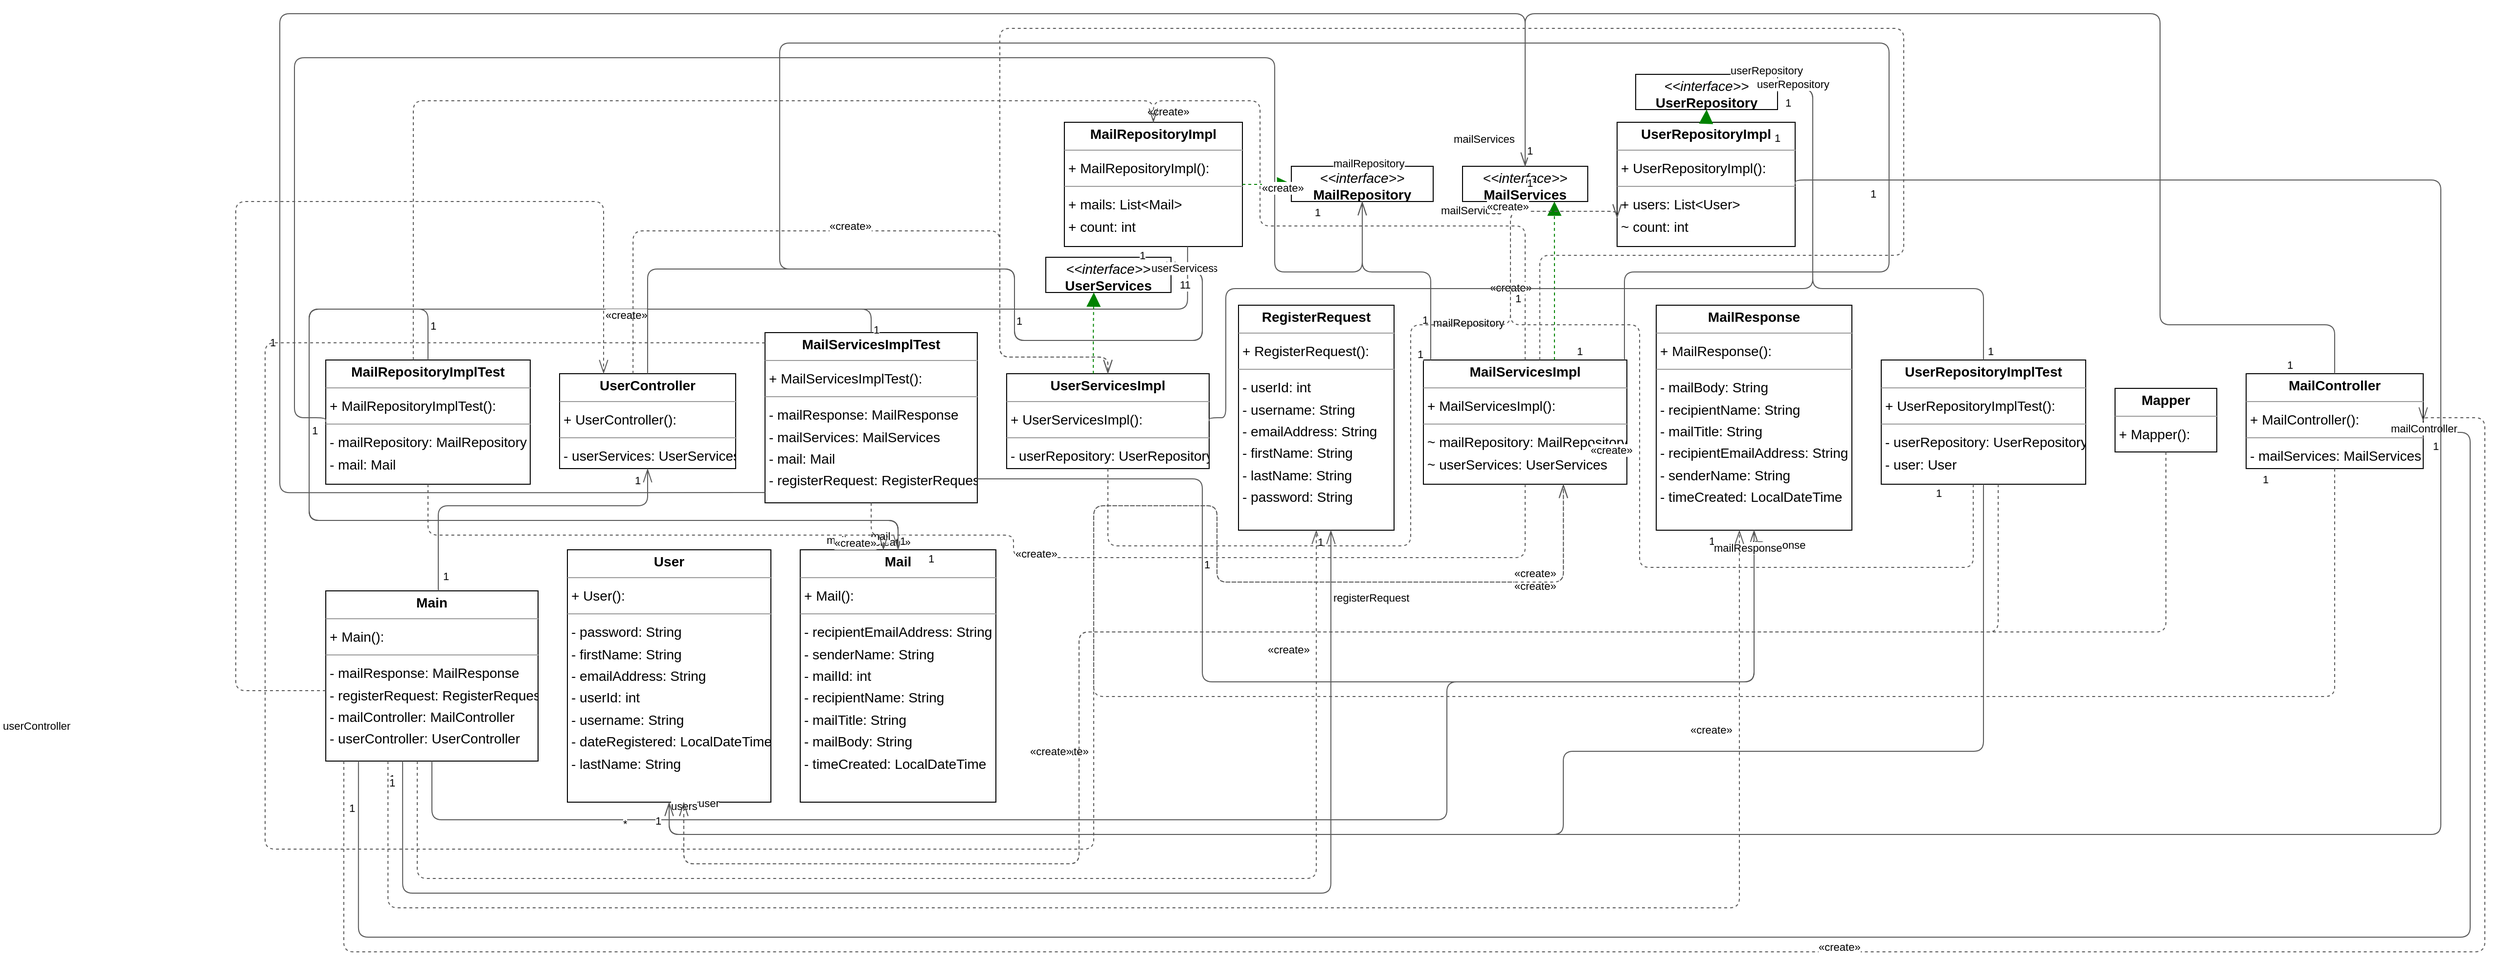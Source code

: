 <mxGraphModel dx="0" dy="0" grid="1" gridSize="10" guides="1" tooltips="1" connect="1" arrows="1" fold="1" page="0" pageScale="1" background="none" math="0" shadow="0">
  <root>
    <mxCell id="0" />
    <mxCell id="1" parent="0" />
    <mxCell id="node11" parent="1" vertex="1" value="&lt;p style=&quot;margin:0px;margin-top:4px;text-align:center;&quot;&gt;&lt;b&gt;Mail&lt;/b&gt;&lt;/p&gt;&lt;hr size=&quot;1&quot;/&gt;&lt;p style=&quot;margin:0 0 0 4px;line-height:1.6;&quot;&gt;+ Mail(): &lt;/p&gt;&lt;hr size=&quot;1&quot;/&gt;&lt;p style=&quot;margin:0 0 0 4px;line-height:1.6;&quot;&gt;- recipientEmailAddress: String&lt;br/&gt;- senderName: String&lt;br/&gt;- mailId: int&lt;br/&gt;- recipientName: String&lt;br/&gt;- mailTitle: String&lt;br/&gt;- mailBody: String&lt;br/&gt;- timeCreated: LocalDateTime&lt;/p&gt;" style="verticalAlign=top;align=left;overflow=fill;fontSize=14;fontFamily=Helvetica;html=1;rounded=0;shadow=0;comic=0;labelBackgroundColor=none;strokeWidth=1;">
      <mxGeometry x="381" y="471" width="200" height="258" as="geometry" />
    </mxCell>
    <mxCell id="node6" parent="1" vertex="1" value="&lt;p style=&quot;margin:0px;margin-top:4px;text-align:center;&quot;&gt;&lt;b&gt;MailController&lt;/b&gt;&lt;/p&gt;&lt;hr size=&quot;1&quot;/&gt;&lt;p style=&quot;margin:0 0 0 4px;line-height:1.6;&quot;&gt;+ MailController(): &lt;/p&gt;&lt;hr size=&quot;1&quot;/&gt;&lt;p style=&quot;margin:0 0 0 4px;line-height:1.6;&quot;&gt;- mailServices: MailServices&lt;/p&gt;" style="verticalAlign=top;align=left;overflow=fill;fontSize=14;fontFamily=Helvetica;html=1;rounded=0;shadow=0;comic=0;labelBackgroundColor=none;strokeWidth=1;">
      <mxGeometry x="1859" y="291" width="181" height="97" as="geometry" />
    </mxCell>
    <mxCell id="node14" parent="1" vertex="1" value="&lt;p style=&quot;margin:0px;margin-top:4px;text-align:center;&quot;&gt;&lt;i&gt;&amp;lt;&amp;lt;interface&amp;gt;&amp;gt;&lt;/i&gt;&lt;br/&gt;&lt;b&gt;MailRepository&lt;/b&gt;&lt;/p&gt;&lt;hr size=&quot;1&quot;/&gt;" style="verticalAlign=top;align=left;overflow=fill;fontSize=14;fontFamily=Helvetica;html=1;rounded=0;shadow=0;comic=0;labelBackgroundColor=none;strokeWidth=1;">
      <mxGeometry x="883" y="79" width="145" height="36" as="geometry" />
    </mxCell>
    <mxCell id="node0" parent="1" vertex="1" value="&lt;p style=&quot;margin:0px;margin-top:4px;text-align:center;&quot;&gt;&lt;b&gt;MailRepositoryImpl&lt;/b&gt;&lt;/p&gt;&lt;hr size=&quot;1&quot;/&gt;&lt;p style=&quot;margin:0 0 0 4px;line-height:1.6;&quot;&gt;+ MailRepositoryImpl(): &lt;/p&gt;&lt;hr size=&quot;1&quot;/&gt;&lt;p style=&quot;margin:0 0 0 4px;line-height:1.6;&quot;&gt;+ mails: List&amp;lt;Mail&amp;gt;&lt;br/&gt;+ count: int&lt;/p&gt;" style="verticalAlign=top;align=left;overflow=fill;fontSize=14;fontFamily=Helvetica;html=1;rounded=0;shadow=0;comic=0;labelBackgroundColor=none;strokeWidth=1;">
      <mxGeometry x="651" y="34" width="182" height="127" as="geometry" />
    </mxCell>
    <mxCell id="node5" parent="1" vertex="1" value="&lt;p style=&quot;margin:0px;margin-top:4px;text-align:center;&quot;&gt;&lt;b&gt;MailRepositoryImplTest&lt;/b&gt;&lt;/p&gt;&lt;hr size=&quot;1&quot;/&gt;&lt;p style=&quot;margin:0 0 0 4px;line-height:1.6;&quot;&gt;+ MailRepositoryImplTest(): &lt;/p&gt;&lt;hr size=&quot;1&quot;/&gt;&lt;p style=&quot;margin:0 0 0 4px;line-height:1.6;&quot;&gt;- mailRepository: MailRepository&lt;br/&gt;- mail: Mail&lt;/p&gt;" style="verticalAlign=top;align=left;overflow=fill;fontSize=14;fontFamily=Helvetica;html=1;rounded=0;shadow=0;comic=0;labelBackgroundColor=none;strokeWidth=1;">
      <mxGeometry x="-104" y="277" width="209" height="127" as="geometry" />
    </mxCell>
    <mxCell id="node16" parent="1" vertex="1" value="&lt;p style=&quot;margin:0px;margin-top:4px;text-align:center;&quot;&gt;&lt;b&gt;MailResponse&lt;/b&gt;&lt;/p&gt;&lt;hr size=&quot;1&quot;/&gt;&lt;p style=&quot;margin:0 0 0 4px;line-height:1.6;&quot;&gt;+ MailResponse(): &lt;/p&gt;&lt;hr size=&quot;1&quot;/&gt;&lt;p style=&quot;margin:0 0 0 4px;line-height:1.6;&quot;&gt;- mailBody: String&lt;br/&gt;- recipientName: String&lt;br/&gt;- mailTitle: String&lt;br/&gt;- recipientEmailAddress: String&lt;br/&gt;- senderName: String&lt;br/&gt;- timeCreated: LocalDateTime&lt;/p&gt;" style="verticalAlign=top;align=left;overflow=fill;fontSize=14;fontFamily=Helvetica;html=1;rounded=0;shadow=0;comic=0;labelBackgroundColor=none;strokeWidth=1;">
      <mxGeometry x="1256" y="221" width="200" height="230" as="geometry" />
    </mxCell>
    <mxCell id="node7" parent="1" vertex="1" value="&lt;p style=&quot;margin:0px;margin-top:4px;text-align:center;&quot;&gt;&lt;i&gt;&amp;lt;&amp;lt;interface&amp;gt;&amp;gt;&lt;/i&gt;&lt;br/&gt;&lt;b&gt;MailServices&lt;/b&gt;&lt;/p&gt;&lt;hr size=&quot;1&quot;/&gt;" style="verticalAlign=top;align=left;overflow=fill;fontSize=14;fontFamily=Helvetica;html=1;rounded=0;shadow=0;comic=0;labelBackgroundColor=none;strokeWidth=1;">
      <mxGeometry x="1058" y="79" width="128" height="36" as="geometry" />
    </mxCell>
    <mxCell id="node8" parent="1" vertex="1" value="&lt;p style=&quot;margin:0px;margin-top:4px;text-align:center;&quot;&gt;&lt;b&gt;MailServicesImpl&lt;/b&gt;&lt;/p&gt;&lt;hr size=&quot;1&quot;/&gt;&lt;p style=&quot;margin:0 0 0 4px;line-height:1.6;&quot;&gt;+ MailServicesImpl(): &lt;/p&gt;&lt;hr size=&quot;1&quot;/&gt;&lt;p style=&quot;margin:0 0 0 4px;line-height:1.6;&quot;&gt;~ mailRepository: MailRepository&lt;br/&gt;~ userServices: UserServices&lt;/p&gt;" style="verticalAlign=top;align=left;overflow=fill;fontSize=14;fontFamily=Helvetica;html=1;rounded=0;shadow=0;comic=0;labelBackgroundColor=none;strokeWidth=1;">
      <mxGeometry x="1018" y="277" width="208" height="127" as="geometry" />
    </mxCell>
    <mxCell id="node12" parent="1" vertex="1" value="&lt;p style=&quot;margin:0px;margin-top:4px;text-align:center;&quot;&gt;&lt;b&gt;MailServicesImplTest&lt;/b&gt;&lt;/p&gt;&lt;hr size=&quot;1&quot;/&gt;&lt;p style=&quot;margin:0 0 0 4px;line-height:1.6;&quot;&gt;+ MailServicesImplTest(): &lt;/p&gt;&lt;hr size=&quot;1&quot;/&gt;&lt;p style=&quot;margin:0 0 0 4px;line-height:1.6;&quot;&gt;- mailResponse: MailResponse&lt;br/&gt;- mailServices: MailServices&lt;br/&gt;- mail: Mail&lt;br/&gt;- registerRequest: RegisterRequest&lt;/p&gt;" style="verticalAlign=top;align=left;overflow=fill;fontSize=14;fontFamily=Helvetica;html=1;rounded=0;shadow=0;comic=0;labelBackgroundColor=none;strokeWidth=1;">
      <mxGeometry x="345" y="249" width="217" height="174" as="geometry" />
    </mxCell>
    <mxCell id="node1" parent="1" vertex="1" value="&lt;p style=&quot;margin:0px;margin-top:4px;text-align:center;&quot;&gt;&lt;b&gt;Main&lt;/b&gt;&lt;/p&gt;&lt;hr size=&quot;1&quot;/&gt;&lt;p style=&quot;margin:0 0 0 4px;line-height:1.6;&quot;&gt;+ Main(): &lt;/p&gt;&lt;hr size=&quot;1&quot;/&gt;&lt;p style=&quot;margin:0 0 0 4px;line-height:1.6;&quot;&gt;- mailResponse: MailResponse&lt;br/&gt;- registerRequest: RegisterRequest&lt;br/&gt;- mailController: MailController&lt;br/&gt;- userController: UserController&lt;/p&gt;" style="verticalAlign=top;align=left;overflow=fill;fontSize=14;fontFamily=Helvetica;html=1;rounded=0;shadow=0;comic=0;labelBackgroundColor=none;strokeWidth=1;">
      <mxGeometry x="-104" y="513" width="217" height="174" as="geometry" />
    </mxCell>
    <mxCell id="node15" parent="1" vertex="1" value="&lt;p style=&quot;margin:0px;margin-top:4px;text-align:center;&quot;&gt;&lt;b&gt;Mapper&lt;/b&gt;&lt;/p&gt;&lt;hr size=&quot;1&quot;/&gt;&lt;p style=&quot;margin:0 0 0 4px;line-height:1.6;&quot;&gt;+ Mapper(): &lt;/p&gt;" style="verticalAlign=top;align=left;overflow=fill;fontSize=14;fontFamily=Helvetica;html=1;rounded=0;shadow=0;comic=0;labelBackgroundColor=none;strokeWidth=1;">
      <mxGeometry x="1725" y="306" width="104" height="65" as="geometry" />
    </mxCell>
    <mxCell id="node18" parent="1" vertex="1" value="&lt;p style=&quot;margin:0px;margin-top:4px;text-align:center;&quot;&gt;&lt;b&gt;RegisterRequest&lt;/b&gt;&lt;/p&gt;&lt;hr size=&quot;1&quot;/&gt;&lt;p style=&quot;margin:0 0 0 4px;line-height:1.6;&quot;&gt;+ RegisterRequest(): &lt;/p&gt;&lt;hr size=&quot;1&quot;/&gt;&lt;p style=&quot;margin:0 0 0 4px;line-height:1.6;&quot;&gt;- userId: int&lt;br/&gt;- username: String&lt;br/&gt;- emailAddress: String&lt;br/&gt;- firstName: String&lt;br/&gt;- lastName: String&lt;br/&gt;- password: String&lt;/p&gt;" style="verticalAlign=top;align=left;overflow=fill;fontSize=14;fontFamily=Helvetica;html=1;rounded=0;shadow=0;comic=0;labelBackgroundColor=none;strokeWidth=1;">
      <mxGeometry x="829" y="221" width="159" height="230" as="geometry" />
    </mxCell>
    <mxCell id="node3" parent="1" vertex="1" value="&lt;p style=&quot;margin:0px;margin-top:4px;text-align:center;&quot;&gt;&lt;b&gt;User&lt;/b&gt;&lt;/p&gt;&lt;hr size=&quot;1&quot;/&gt;&lt;p style=&quot;margin:0 0 0 4px;line-height:1.6;&quot;&gt;+ User(): &lt;/p&gt;&lt;hr size=&quot;1&quot;/&gt;&lt;p style=&quot;margin:0 0 0 4px;line-height:1.6;&quot;&gt;- password: String&lt;br/&gt;- firstName: String&lt;br/&gt;- emailAddress: String&lt;br/&gt;- userId: int&lt;br/&gt;- username: String&lt;br/&gt;- dateRegistered: LocalDateTime&lt;br/&gt;- lastName: String&lt;/p&gt;" style="verticalAlign=top;align=left;overflow=fill;fontSize=14;fontFamily=Helvetica;html=1;rounded=0;shadow=0;comic=0;labelBackgroundColor=none;strokeWidth=1;">
      <mxGeometry x="143" y="471" width="208" height="258" as="geometry" />
    </mxCell>
    <mxCell id="node17" parent="1" vertex="1" value="&lt;p style=&quot;margin:0px;margin-top:4px;text-align:center;&quot;&gt;&lt;b&gt;UserController&lt;/b&gt;&lt;/p&gt;&lt;hr size=&quot;1&quot;/&gt;&lt;p style=&quot;margin:0 0 0 4px;line-height:1.6;&quot;&gt;+ UserController(): &lt;/p&gt;&lt;hr size=&quot;1&quot;/&gt;&lt;p style=&quot;margin:0 0 0 4px;line-height:1.6;&quot;&gt;- userServices: UserServices&lt;/p&gt;" style="verticalAlign=top;align=left;overflow=fill;fontSize=14;fontFamily=Helvetica;html=1;rounded=0;shadow=0;comic=0;labelBackgroundColor=none;strokeWidth=1;">
      <mxGeometry x="135" y="291" width="180" height="97" as="geometry" />
    </mxCell>
    <mxCell id="node2" parent="1" vertex="1" value="&lt;p style=&quot;margin:0px;margin-top:4px;text-align:center;&quot;&gt;&lt;i&gt;&amp;lt;&amp;lt;interface&amp;gt;&amp;gt;&lt;/i&gt;&lt;br/&gt;&lt;b&gt;UserRepository&lt;/b&gt;&lt;/p&gt;&lt;hr size=&quot;1&quot;/&gt;" style="verticalAlign=top;align=left;overflow=fill;fontSize=14;fontFamily=Helvetica;html=1;rounded=0;shadow=0;comic=0;labelBackgroundColor=none;strokeWidth=1;">
      <mxGeometry x="1235" y="-15" width="145" height="36" as="geometry" />
    </mxCell>
    <mxCell id="node10" parent="1" vertex="1" value="&lt;p style=&quot;margin:0px;margin-top:4px;text-align:center;&quot;&gt;&lt;b&gt;UserRepositoryImpl&lt;/b&gt;&lt;/p&gt;&lt;hr size=&quot;1&quot;/&gt;&lt;p style=&quot;margin:0 0 0 4px;line-height:1.6;&quot;&gt;+ UserRepositoryImpl(): &lt;/p&gt;&lt;hr size=&quot;1&quot;/&gt;&lt;p style=&quot;margin:0 0 0 4px;line-height:1.6;&quot;&gt;+ users: List&amp;lt;User&amp;gt;&lt;br/&gt;~ count: int&lt;/p&gt;" style="verticalAlign=top;align=left;overflow=fill;fontSize=14;fontFamily=Helvetica;html=1;rounded=0;shadow=0;comic=0;labelBackgroundColor=none;strokeWidth=1;">
      <mxGeometry x="1216" y="34" width="182" height="127" as="geometry" />
    </mxCell>
    <mxCell id="node13" parent="1" vertex="1" value="&lt;p style=&quot;margin:0px;margin-top:4px;text-align:center;&quot;&gt;&lt;b&gt;UserRepositoryImplTest&lt;/b&gt;&lt;/p&gt;&lt;hr size=&quot;1&quot;/&gt;&lt;p style=&quot;margin:0 0 0 4px;line-height:1.6;&quot;&gt;+ UserRepositoryImplTest(): &lt;/p&gt;&lt;hr size=&quot;1&quot;/&gt;&lt;p style=&quot;margin:0 0 0 4px;line-height:1.6;&quot;&gt;- userRepository: UserRepository&lt;br/&gt;- user: User&lt;/p&gt;" style="verticalAlign=top;align=left;overflow=fill;fontSize=14;fontFamily=Helvetica;html=1;rounded=0;shadow=0;comic=0;labelBackgroundColor=none;strokeWidth=1;">
      <mxGeometry x="1486" y="277" width="209" height="127" as="geometry" />
    </mxCell>
    <mxCell id="node4" parent="1" vertex="1" value="&lt;p style=&quot;margin:0px;margin-top:4px;text-align:center;&quot;&gt;&lt;i&gt;&amp;lt;&amp;lt;interface&amp;gt;&amp;gt;&lt;/i&gt;&lt;br/&gt;&lt;b&gt;UserServices&lt;/b&gt;&lt;/p&gt;&lt;hr size=&quot;1&quot;/&gt;" style="verticalAlign=top;align=left;overflow=fill;fontSize=14;fontFamily=Helvetica;html=1;rounded=0;shadow=0;comic=0;labelBackgroundColor=none;strokeWidth=1;">
      <mxGeometry x="632" y="172" width="128" height="36" as="geometry" />
    </mxCell>
    <mxCell id="node9" parent="1" vertex="1" value="&lt;p style=&quot;margin:0px;margin-top:4px;text-align:center;&quot;&gt;&lt;b&gt;UserServicesImpl&lt;/b&gt;&lt;/p&gt;&lt;hr size=&quot;1&quot;/&gt;&lt;p style=&quot;margin:0 0 0 4px;line-height:1.6;&quot;&gt;+ UserServicesImpl(): &lt;/p&gt;&lt;hr size=&quot;1&quot;/&gt;&lt;p style=&quot;margin:0 0 0 4px;line-height:1.6;&quot;&gt;- userRepository: UserRepository&lt;/p&gt;" style="verticalAlign=top;align=left;overflow=fill;fontSize=14;fontFamily=Helvetica;html=1;rounded=0;shadow=0;comic=0;labelBackgroundColor=none;strokeWidth=1;">
      <mxGeometry x="592" y="291" width="207" height="97" as="geometry" />
    </mxCell>
    <mxCell id="edge23" edge="1" value="" parent="1" source="node6" target="node7" style="html=1;rounded=1;edgeStyle=orthogonalEdgeStyle;dashed=0;startArrow=diamondThinstartSize=12;endArrow=openThin;endSize=12;strokeColor=#595959;exitX=0.500;exitY=0.001;exitDx=0;exitDy=0;entryX=0.500;entryY=0.001;entryDx=0;entryDy=0;">
      <mxGeometry width="50" height="50" relative="1" as="geometry">
        <Array as="points">
          <mxPoint x="1950" y="241" />
          <mxPoint x="1771" y="241" />
          <mxPoint x="1771" y="-77" />
          <mxPoint x="1122" y="-77" />
        </Array>
      </mxGeometry>
    </mxCell>
    <mxCell id="label138" parent="edge23" vertex="1" connectable="0" value="1" style="edgeLabel;resizable=0;html=1;align=left;verticalAlign=top;strokeColor=default;">
      <mxGeometry x="1899" y="269" as="geometry" />
    </mxCell>
    <mxCell id="label142" parent="edge23" vertex="1" connectable="0" value="1" style="edgeLabel;resizable=0;html=1;align=left;verticalAlign=top;strokeColor=default;">
      <mxGeometry x="1122" y="83" as="geometry" />
    </mxCell>
    <mxCell id="label143" parent="edge23" vertex="1" connectable="0" value="mailServices" style="edgeLabel;resizable=0;html=1;align=left;verticalAlign=top;strokeColor=default;">
      <mxGeometry x="1047" y="38" as="geometry" />
    </mxCell>
    <mxCell id="edge10" edge="1" value="" parent="1" source="node6" target="node8" style="html=1;rounded=1;edgeStyle=orthogonalEdgeStyle;dashed=1;startArrow=none;endArrow=openThin;endSize=12;strokeColor=#595959;exitX=0.500;exitY=1.000;exitDx=0;exitDy=0;entryX=0.688;entryY=1.000;entryDx=0;entryDy=0;">
      <mxGeometry width="50" height="50" relative="1" as="geometry">
        <Array as="points">
          <mxPoint x="1950" y="621" />
          <mxPoint x="681" y="621" />
          <mxPoint x="681" y="426" />
          <mxPoint x="807" y="426" />
          <mxPoint x="807" y="504" />
          <mxPoint x="1161" y="504" />
        </Array>
      </mxGeometry>
    </mxCell>
    <mxCell id="label62" parent="edge10" vertex="1" connectable="0" value="«create»" style="edgeLabel;resizable=0;html=1;align=left;verticalAlign=top;strokeColor=default;">
      <mxGeometry x="1109" y="495" as="geometry" />
    </mxCell>
    <mxCell id="edge30" edge="1" value="" parent="1" source="node0" target="node11" style="html=1;rounded=1;edgeStyle=orthogonalEdgeStyle;dashed=0;startArrow=diamondThinstartSize=12;endArrow=openThin;endSize=12;strokeColor=#595959;exitX=0.692;exitY=1.000;exitDx=0;exitDy=0;entryX=0.500;entryY=0.000;entryDx=0;entryDy=0;">
      <mxGeometry width="50" height="50" relative="1" as="geometry">
        <Array as="points">
          <mxPoint x="777" y="225" />
          <mxPoint x="-121" y="225" />
          <mxPoint x="-121" y="441" />
          <mxPoint x="481" y="441" />
        </Array>
      </mxGeometry>
    </mxCell>
    <mxCell id="label180" parent="edge30" vertex="1" connectable="0" value="1" style="edgeLabel;resizable=0;html=1;align=left;verticalAlign=top;strokeColor=default;">
      <mxGeometry x="726" y="157" as="geometry" />
    </mxCell>
    <mxCell id="label184" parent="edge30" vertex="1" connectable="0" value="*" style="edgeLabel;resizable=0;html=1;align=left;verticalAlign=top;strokeColor=default;">
      <mxGeometry x="481" y="446" as="geometry" />
    </mxCell>
    <mxCell id="label185" parent="edge30" vertex="1" connectable="0" value="mails" style="edgeLabel;resizable=0;html=1;align=left;verticalAlign=top;strokeColor=default;">
      <mxGeometry x="406" y="448" as="geometry" />
    </mxCell>
    <mxCell id="edge1" edge="1" value="" parent="1" source="node0" target="node14" style="html=1;rounded=1;edgeStyle=orthogonalEdgeStyle;dashed=1;startArrow=none;endArrow=block;endSize=12;strokeColor=#008200;exitX=1.000;exitY=0.500;exitDx=0;exitDy=0;entryX=0.000;entryY=0.500;entryDx=0;entryDy=0;">
      <mxGeometry width="50" height="50" relative="1" as="geometry">
        <Array as="points" />
      </mxGeometry>
    </mxCell>
    <mxCell id="edge21" edge="1" value="" parent="1" source="node5" target="node11" style="html=1;rounded=1;edgeStyle=orthogonalEdgeStyle;dashed=0;startArrow=diamondThinstartSize=12;endArrow=openThin;endSize=12;strokeColor=#595959;exitX=0.500;exitY=0.000;exitDx=0;exitDy=0;entryX=0.500;entryY=0.000;entryDx=0;entryDy=0;">
      <mxGeometry width="50" height="50" relative="1" as="geometry">
        <Array as="points">
          <mxPoint x="1" y="225" />
          <mxPoint x="-121" y="225" />
          <mxPoint x="-121" y="441" />
          <mxPoint x="481" y="441" />
        </Array>
      </mxGeometry>
    </mxCell>
    <mxCell id="label126" parent="edge21" vertex="1" connectable="0" value="1" style="edgeLabel;resizable=0;html=1;align=left;verticalAlign=top;strokeColor=default;">
      <mxGeometry x="1" y="229" as="geometry" />
    </mxCell>
    <mxCell id="label130" parent="edge21" vertex="1" connectable="0" value="1" style="edgeLabel;resizable=0;html=1;align=left;verticalAlign=top;strokeColor=default;">
      <mxGeometry x="510" y="467" as="geometry" />
    </mxCell>
    <mxCell id="label131" parent="edge21" vertex="1" connectable="0" value="mail" style="edgeLabel;resizable=0;html=1;align=left;verticalAlign=top;strokeColor=default;">
      <mxGeometry x="451" y="447" as="geometry" />
    </mxCell>
    <mxCell id="edge37" edge="1" value="" parent="1" source="node5" target="node11" style="html=1;rounded=1;edgeStyle=orthogonalEdgeStyle;dashed=1;startArrow=none;endArrow=openThin;endSize=12;strokeColor=#595959;exitX=0.500;exitY=1.000;exitDx=0;exitDy=0;entryX=0.425;entryY=0.000;entryDx=0;entryDy=0;">
      <mxGeometry width="50" height="50" relative="1" as="geometry">
        <Array as="points">
          <mxPoint x="1" y="456" />
          <mxPoint x="466" y="456" />
        </Array>
      </mxGeometry>
    </mxCell>
    <mxCell id="label224" parent="edge37" vertex="1" connectable="0" value="«create»" style="edgeLabel;resizable=0;html=1;align=left;verticalAlign=top;strokeColor=default;">
      <mxGeometry x="449" y="450" as="geometry" />
    </mxCell>
    <mxCell id="edge9" edge="1" value="" parent="1" source="node5" target="node14" style="html=1;rounded=1;edgeStyle=orthogonalEdgeStyle;dashed=0;startArrow=diamondThinstartSize=12;endArrow=openThin;endSize=12;strokeColor=#595959;exitX=0.000;exitY=0.500;exitDx=0;exitDy=0;entryX=0.500;entryY=1.001;entryDx=0;entryDy=0;">
      <mxGeometry width="50" height="50" relative="1" as="geometry">
        <Array as="points">
          <mxPoint x="-136" y="336" />
          <mxPoint x="-136" y="-32" />
          <mxPoint x="866" y="-32" />
          <mxPoint x="866" y="187" />
          <mxPoint x="956" y="187" />
        </Array>
      </mxGeometry>
    </mxCell>
    <mxCell id="label54" parent="edge9" vertex="1" connectable="0" value="1" style="edgeLabel;resizable=0;html=1;align=left;verticalAlign=top;strokeColor=default;">
      <mxGeometry x="-120" y="336" as="geometry" />
    </mxCell>
    <mxCell id="label58" parent="edge9" vertex="1" connectable="0" value="1" style="edgeLabel;resizable=0;html=1;align=left;verticalAlign=top;strokeColor=default;">
      <mxGeometry x="905" y="113" as="geometry" />
    </mxCell>
    <mxCell id="label59" parent="edge9" vertex="1" connectable="0" value="mailRepository" style="edgeLabel;resizable=0;html=1;align=left;verticalAlign=top;strokeColor=default;">
      <mxGeometry x="924" y="63" as="geometry" />
    </mxCell>
    <mxCell id="edge36" edge="1" value="" parent="1" source="node5" target="node0" style="html=1;rounded=1;edgeStyle=orthogonalEdgeStyle;dashed=1;startArrow=none;endArrow=openThin;endSize=12;strokeColor=#595959;exitX=0.428;exitY=0.000;exitDx=0;exitDy=0;entryX=0.500;entryY=0.000;entryDx=0;entryDy=0;">
      <mxGeometry width="50" height="50" relative="1" as="geometry">
        <Array as="points">
          <mxPoint x="-14" y="12" />
          <mxPoint x="742" y="12" />
        </Array>
      </mxGeometry>
    </mxCell>
    <mxCell id="label218" parent="edge36" vertex="1" connectable="0" value="«create»" style="edgeLabel;resizable=0;html=1;align=left;verticalAlign=top;strokeColor=default;">
      <mxGeometry x="734" y="10" as="geometry" />
    </mxCell>
    <mxCell id="edge35" edge="1" value="" parent="1" source="node8" target="node11" style="html=1;rounded=1;edgeStyle=orthogonalEdgeStyle;dashed=1;startArrow=none;endArrow=openThin;endSize=12;strokeColor=#595959;exitX=0.500;exitY=1.000;exitDx=0;exitDy=0;entryX=0.425;entryY=0.000;entryDx=0;entryDy=0;">
      <mxGeometry width="50" height="50" relative="1" as="geometry">
        <Array as="points">
          <mxPoint x="1122" y="479" />
          <mxPoint x="599" y="479" />
          <mxPoint x="599" y="456" />
          <mxPoint x="466" y="456" />
        </Array>
      </mxGeometry>
    </mxCell>
    <mxCell id="label212" parent="edge35" vertex="1" connectable="0" value="«create»" style="edgeLabel;resizable=0;html=1;align=left;verticalAlign=top;strokeColor=default;">
      <mxGeometry x="599" y="462" as="geometry" />
    </mxCell>
    <mxCell id="edge16" edge="1" value="" parent="1" source="node8" target="node14" style="html=1;rounded=1;edgeStyle=orthogonalEdgeStyle;dashed=0;startArrow=diamondThinstartSize=12;endArrow=openThin;endSize=12;strokeColor=#595959;exitX=0.036;exitY=0.000;exitDx=0;exitDy=0;entryX=0.500;entryY=1.001;entryDx=0;entryDy=0;">
      <mxGeometry width="50" height="50" relative="1" as="geometry">
        <Array as="points">
          <mxPoint x="1026" y="187" />
          <mxPoint x="956" y="187" />
        </Array>
      </mxGeometry>
    </mxCell>
    <mxCell id="label96" parent="edge16" vertex="1" connectable="0" value="1" style="edgeLabel;resizable=0;html=1;align=left;verticalAlign=top;strokeColor=default;">
      <mxGeometry x="1010" y="258" as="geometry" />
    </mxCell>
    <mxCell id="label100" parent="edge16" vertex="1" connectable="0" value="1" style="edgeLabel;resizable=0;html=1;align=left;verticalAlign=top;strokeColor=default;">
      <mxGeometry x="1015" y="223" as="geometry" />
    </mxCell>
    <mxCell id="label101" parent="edge16" vertex="1" connectable="0" value="mailRepository" style="edgeLabel;resizable=0;html=1;align=left;verticalAlign=top;strokeColor=default;">
      <mxGeometry x="1026" y="226" as="geometry" />
    </mxCell>
    <mxCell id="edge27" edge="1" value="" parent="1" source="node8" target="node0" style="html=1;rounded=1;edgeStyle=orthogonalEdgeStyle;dashed=1;startArrow=none;endArrow=openThin;endSize=12;strokeColor=#595959;exitX=0.500;exitY=0.000;exitDx=0;exitDy=0;entryX=0.500;entryY=0.000;entryDx=0;entryDy=0;">
      <mxGeometry width="50" height="50" relative="1" as="geometry">
        <Array as="points">
          <mxPoint x="1122" y="140" />
          <mxPoint x="851" y="140" />
          <mxPoint x="851" y="12" />
          <mxPoint x="742" y="12" />
        </Array>
      </mxGeometry>
    </mxCell>
    <mxCell id="label164" parent="edge27" vertex="1" connectable="0" value="«create»" style="edgeLabel;resizable=0;html=1;align=left;verticalAlign=top;strokeColor=default;">
      <mxGeometry x="851" y="88" as="geometry" />
    </mxCell>
    <mxCell id="edge0" edge="1" value="" parent="1" source="node8" target="node7" style="html=1;rounded=1;edgeStyle=orthogonalEdgeStyle;dashed=1;startArrow=none;endArrow=block;endSize=12;strokeColor=#008200;exitX=0.644;exitY=0.000;exitDx=0;exitDy=0;entryX=0.734;entryY=1.001;entryDx=0;entryDy=0;">
      <mxGeometry width="50" height="50" relative="1" as="geometry">
        <Array as="points" />
      </mxGeometry>
    </mxCell>
    <mxCell id="edge20" edge="1" value="" parent="1" source="node8" target="node4" style="html=1;rounded=1;edgeStyle=orthogonalEdgeStyle;dashed=0;startArrow=diamondThinstartSize=12;endArrow=openThin;endSize=12;strokeColor=#595959;exitX=0.988;exitY=0.000;exitDx=0;exitDy=0;entryX=1.000;entryY=0.517;entryDx=0;entryDy=0;">
      <mxGeometry width="50" height="50" relative="1" as="geometry">
        <Array as="points">
          <mxPoint x="1224" y="187" />
          <mxPoint x="1494" y="187" />
          <mxPoint x="1494" y="-47" />
          <mxPoint x="360" y="-47" />
          <mxPoint x="360" y="184" />
          <mxPoint x="600" y="184" />
          <mxPoint x="600" y="257" />
          <mxPoint x="792" y="257" />
          <mxPoint x="792" y="187" />
        </Array>
      </mxGeometry>
    </mxCell>
    <mxCell id="label120" parent="edge20" vertex="1" connectable="0" value="1" style="edgeLabel;resizable=0;html=1;align=left;verticalAlign=top;strokeColor=default;">
      <mxGeometry x="1173" y="255" as="geometry" />
    </mxCell>
    <mxCell id="label124" parent="edge20" vertex="1" connectable="0" value="1" style="edgeLabel;resizable=0;html=1;align=left;verticalAlign=top;strokeColor=default;">
      <mxGeometry x="772" y="187" as="geometry" />
    </mxCell>
    <mxCell id="label125" parent="edge20" vertex="1" connectable="0" value="userServices" style="edgeLabel;resizable=0;html=1;align=left;verticalAlign=top;strokeColor=default;">
      <mxGeometry x="742" y="170" as="geometry" />
    </mxCell>
    <mxCell id="edge22" edge="1" value="" parent="1" source="node8" target="node9" style="html=1;rounded=1;edgeStyle=orthogonalEdgeStyle;dashed=1;startArrow=none;endArrow=openThin;endSize=12;strokeColor=#595959;exitX=0.572;exitY=0.000;exitDx=0;exitDy=0;entryX=0.500;entryY=0.000;entryDx=0;entryDy=0;">
      <mxGeometry width="50" height="50" relative="1" as="geometry">
        <Array as="points">
          <mxPoint x="1137" y="170" />
          <mxPoint x="1509" y="170" />
          <mxPoint x="1509" y="-62" />
          <mxPoint x="585" y="-62" />
          <mxPoint x="585" y="274" />
          <mxPoint x="696" y="274" />
        </Array>
      </mxGeometry>
    </mxCell>
    <mxCell id="label134" parent="edge22" vertex="1" connectable="0" value="«create»" style="edgeLabel;resizable=0;html=1;align=left;verticalAlign=top;strokeColor=default;">
      <mxGeometry x="1084" y="190" as="geometry" />
    </mxCell>
    <mxCell id="edge4" edge="1" value="" parent="1" source="node12" target="node11" style="html=1;rounded=1;edgeStyle=orthogonalEdgeStyle;dashed=0;startArrow=diamondThinstartSize=12;endArrow=openThin;endSize=12;strokeColor=#595959;exitX=0.500;exitY=0.000;exitDx=0;exitDy=0;entryX=0.500;entryY=0.000;entryDx=0;entryDy=0;">
      <mxGeometry width="50" height="50" relative="1" as="geometry">
        <Array as="points">
          <mxPoint x="454" y="225" />
          <mxPoint x="-121" y="225" />
          <mxPoint x="-121" y="441" />
          <mxPoint x="481" y="441" />
        </Array>
      </mxGeometry>
    </mxCell>
    <mxCell id="label24" parent="edge4" vertex="1" connectable="0" value="1" style="edgeLabel;resizable=0;html=1;align=left;verticalAlign=top;strokeColor=default;">
      <mxGeometry x="454" y="233" as="geometry" />
    </mxCell>
    <mxCell id="label28" parent="edge4" vertex="1" connectable="0" value="1" style="edgeLabel;resizable=0;html=1;align=left;verticalAlign=top;strokeColor=default;">
      <mxGeometry x="481" y="449" as="geometry" />
    </mxCell>
    <mxCell id="label29" parent="edge4" vertex="1" connectable="0" value="mail" style="edgeLabel;resizable=0;html=1;align=left;verticalAlign=top;strokeColor=default;">
      <mxGeometry x="451" y="444" as="geometry" />
    </mxCell>
    <mxCell id="edge32" edge="1" value="" parent="1" source="node12" target="node11" style="html=1;rounded=1;edgeStyle=orthogonalEdgeStyle;dashed=1;startArrow=none;endArrow=openThin;endSize=12;strokeColor=#595959;exitX=0.500;exitY=1.000;exitDx=0;exitDy=0;entryX=0.425;entryY=0.000;entryDx=0;entryDy=0;">
      <mxGeometry width="50" height="50" relative="1" as="geometry">
        <Array as="points">
          <mxPoint x="454" y="456" />
          <mxPoint x="466" y="456" />
        </Array>
      </mxGeometry>
    </mxCell>
    <mxCell id="label194" parent="edge32" vertex="1" connectable="0" value="«create»" style="edgeLabel;resizable=0;html=1;align=left;verticalAlign=top;strokeColor=default;">
      <mxGeometry x="414" y="451" as="geometry" />
    </mxCell>
    <mxCell id="edge26" edge="1" value="" parent="1" source="node12" target="node16" style="html=1;rounded=1;edgeStyle=orthogonalEdgeStyle;dashed=0;startArrow=diamondThinstartSize=12;endArrow=openThin;endSize=12;strokeColor=#595959;exitX=1.000;exitY=0.859;exitDx=0;exitDy=0;entryX=0.500;entryY=1.000;entryDx=0;entryDy=0;">
      <mxGeometry width="50" height="50" relative="1" as="geometry">
        <Array as="points">
          <mxPoint x="792" y="399" />
          <mxPoint x="792" y="606" />
          <mxPoint x="1356" y="606" />
        </Array>
      </mxGeometry>
    </mxCell>
    <mxCell id="label156" parent="edge26" vertex="1" connectable="0" value="1" style="edgeLabel;resizable=0;html=1;align=left;verticalAlign=top;strokeColor=default;">
      <mxGeometry x="792" y="473" as="geometry" />
    </mxCell>
    <mxCell id="label160" parent="edge26" vertex="1" connectable="0" value="1" style="edgeLabel;resizable=0;html=1;align=left;verticalAlign=top;strokeColor=default;">
      <mxGeometry x="1874" y="386" as="geometry" />
    </mxCell>
    <mxCell id="label161" parent="edge26" vertex="1" connectable="0" value="mailResponse" style="edgeLabel;resizable=0;html=1;align=left;verticalAlign=top;strokeColor=default;">
      <mxGeometry x="1337" y="453" as="geometry" />
    </mxCell>
    <mxCell id="edge29" edge="1" value="" parent="1" source="node12" target="node7" style="html=1;rounded=1;edgeStyle=orthogonalEdgeStyle;dashed=0;startArrow=diamondThinstartSize=12;endArrow=openThin;endSize=12;strokeColor=#595959;exitX=0.000;exitY=0.940;exitDx=0;exitDy=0;entryX=0.500;entryY=0.001;entryDx=0;entryDy=0;">
      <mxGeometry width="50" height="50" relative="1" as="geometry">
        <Array as="points">
          <mxPoint x="-151" y="413" />
          <mxPoint x="-151" y="-77" />
          <mxPoint x="1122" y="-77" />
        </Array>
      </mxGeometry>
    </mxCell>
    <mxCell id="label174" parent="edge29" vertex="1" connectable="0" value="1" style="edgeLabel;resizable=0;html=1;align=left;verticalAlign=top;strokeColor=default;">
      <mxGeometry x="-163" y="246" as="geometry" />
    </mxCell>
    <mxCell id="label178" parent="edge29" vertex="1" connectable="0" value="1" style="edgeLabel;resizable=0;html=1;align=left;verticalAlign=top;strokeColor=default;">
      <mxGeometry x="1122" y="50" as="geometry" />
    </mxCell>
    <mxCell id="label179" parent="edge29" vertex="1" connectable="0" value="mailServices" style="edgeLabel;resizable=0;html=1;align=left;verticalAlign=top;strokeColor=default;">
      <mxGeometry x="1034" y="111" as="geometry" />
    </mxCell>
    <mxCell id="edge34" edge="1" value="" parent="1" source="node12" target="node8" style="html=1;rounded=1;edgeStyle=orthogonalEdgeStyle;dashed=1;startArrow=none;endArrow=openThin;endSize=12;strokeColor=#595959;exitX=0.000;exitY=0.060;exitDx=0;exitDy=0;entryX=0.688;entryY=1.000;entryDx=0;entryDy=0;">
      <mxGeometry width="50" height="50" relative="1" as="geometry">
        <Array as="points">
          <mxPoint x="-166" y="260" />
          <mxPoint x="-166" y="777" />
          <mxPoint x="681" y="777" />
          <mxPoint x="681" y="426" />
          <mxPoint x="807" y="426" />
          <mxPoint x="807" y="504" />
          <mxPoint x="1161" y="504" />
        </Array>
      </mxGeometry>
    </mxCell>
    <mxCell id="label206" parent="edge34" vertex="1" connectable="0" value="«create»" style="edgeLabel;resizable=0;html=1;align=left;verticalAlign=top;strokeColor=default;">
      <mxGeometry x="1109" y="482" as="geometry" />
    </mxCell>
    <mxCell id="edge14" edge="1" value="" parent="1" source="node1" target="node6" style="html=1;rounded=1;edgeStyle=orthogonalEdgeStyle;dashed=0;startArrow=diamondThinstartSize=12;endArrow=openThin;endSize=12;strokeColor=#595959;exitX=0.154;exitY=1.000;exitDx=0;exitDy=0;entryX=1.000;entryY=0.667;entryDx=0;entryDy=0;">
      <mxGeometry width="50" height="50" relative="1" as="geometry">
        <Array as="points">
          <mxPoint x="-70" y="867" />
          <mxPoint x="2088" y="867" />
          <mxPoint x="2088" y="351" />
        </Array>
      </mxGeometry>
    </mxCell>
    <mxCell id="label84" parent="edge14" vertex="1" connectable="0" value="1" style="edgeLabel;resizable=0;html=1;align=left;verticalAlign=top;strokeColor=default;">
      <mxGeometry x="-82" y="722" as="geometry" />
    </mxCell>
    <mxCell id="label88" parent="edge14" vertex="1" connectable="0" value="1" style="edgeLabel;resizable=0;html=1;align=left;verticalAlign=top;strokeColor=default;">
      <mxGeometry x="2048" y="352" as="geometry" />
    </mxCell>
    <mxCell id="label89" parent="edge14" vertex="1" connectable="0" value="mailController" style="edgeLabel;resizable=0;html=1;align=left;verticalAlign=top;strokeColor=default;">
      <mxGeometry x="2005" y="334" as="geometry" />
    </mxCell>
    <mxCell id="edge33" edge="1" value="" parent="1" source="node1" target="node6" style="html=1;rounded=1;edgeStyle=orthogonalEdgeStyle;dashed=1;startArrow=none;endArrow=openThin;endSize=12;strokeColor=#595959;exitX=0.085;exitY=1.000;exitDx=0;exitDy=0;entryX=1.000;entryY=0.500;entryDx=0;entryDy=0;">
      <mxGeometry width="50" height="50" relative="1" as="geometry">
        <Array as="points">
          <mxPoint x="-85" y="882" />
          <mxPoint x="2103" y="882" />
          <mxPoint x="2103" y="336" />
        </Array>
      </mxGeometry>
    </mxCell>
    <mxCell id="label200" parent="edge33" vertex="1" connectable="0" value="«create»" style="edgeLabel;resizable=0;html=1;align=left;verticalAlign=top;strokeColor=default;">
      <mxGeometry x="1420" y="864" as="geometry" />
    </mxCell>
    <mxCell id="edge28" edge="1" value="" parent="1" source="node1" target="node16" style="html=1;rounded=1;edgeStyle=orthogonalEdgeStyle;dashed=0;startArrow=diamondThinstartSize=12;endArrow=openThin;endSize=12;strokeColor=#595959;exitX=0.500;exitY=1.000;exitDx=0;exitDy=0;entryX=0.500;entryY=1.000;entryDx=0;entryDy=0;">
      <mxGeometry width="50" height="50" relative="1" as="geometry">
        <Array as="points">
          <mxPoint x="5" y="747" />
          <mxPoint x="1042" y="747" />
          <mxPoint x="1042" y="606" />
          <mxPoint x="1356" y="606" />
        </Array>
      </mxGeometry>
    </mxCell>
    <mxCell id="label168" parent="edge28" vertex="1" connectable="0" value="1" style="edgeLabel;resizable=0;html=1;align=left;verticalAlign=top;strokeColor=default;">
      <mxGeometry x="-41" y="692" as="geometry" />
    </mxCell>
    <mxCell id="label172" parent="edge28" vertex="1" connectable="0" value="1" style="edgeLabel;resizable=0;html=1;align=left;verticalAlign=top;strokeColor=default;">
      <mxGeometry x="1308" y="449" as="geometry" />
    </mxCell>
    <mxCell id="label173" parent="edge28" vertex="1" connectable="0" value="mailResponse" style="edgeLabel;resizable=0;html=1;align=left;verticalAlign=top;strokeColor=default;">
      <mxGeometry x="1313" y="456" as="geometry" />
    </mxCell>
    <mxCell id="edge38" edge="1" value="" parent="1" source="node1" target="node16" style="html=1;rounded=1;edgeStyle=orthogonalEdgeStyle;dashed=1;startArrow=none;endArrow=openThin;endSize=12;strokeColor=#595959;exitX=0.293;exitY=1.000;exitDx=0;exitDy=0;entryX=0.425;entryY=1.000;entryDx=0;entryDy=0;">
      <mxGeometry width="50" height="50" relative="1" as="geometry">
        <Array as="points">
          <mxPoint x="-40" y="837" />
          <mxPoint x="1341" y="837" />
        </Array>
      </mxGeometry>
    </mxCell>
    <mxCell id="label230" parent="edge38" vertex="1" connectable="0" value="«create»" style="edgeLabel;resizable=0;html=1;align=left;verticalAlign=top;strokeColor=default;">
      <mxGeometry x="1289" y="642" as="geometry" />
    </mxCell>
    <mxCell id="edge5" edge="1" value="" parent="1" source="node1" target="node18" style="html=1;rounded=1;edgeStyle=orthogonalEdgeStyle;dashed=1;startArrow=none;endArrow=openThin;endSize=12;strokeColor=#595959;exitX=0.431;exitY=1.000;exitDx=0;exitDy=0;entryX=0.500;entryY=1.000;entryDx=0;entryDy=0;">
      <mxGeometry width="50" height="50" relative="1" as="geometry">
        <Array as="points">
          <mxPoint x="-10" y="807" />
          <mxPoint x="909" y="807" />
        </Array>
      </mxGeometry>
    </mxCell>
    <mxCell id="label32" parent="edge5" vertex="1" connectable="0" value="«create»" style="edgeLabel;resizable=0;html=1;align=left;verticalAlign=top;strokeColor=default;">
      <mxGeometry x="857" y="560" as="geometry" />
    </mxCell>
    <mxCell id="edge7" edge="1" value="" parent="1" source="node1" target="node18" style="html=1;rounded=1;edgeStyle=orthogonalEdgeStyle;dashed=0;startArrow=diamondThinstartSize=12;endArrow=openThin;endSize=12;strokeColor=#595959;exitX=0.362;exitY=1.000;exitDx=0;exitDy=0;entryX=0.594;entryY=1.000;entryDx=0;entryDy=0;">
      <mxGeometry width="50" height="50" relative="1" as="geometry">
        <Array as="points">
          <mxPoint x="-25" y="822" />
          <mxPoint x="924" y="822" />
        </Array>
      </mxGeometry>
    </mxCell>
    <mxCell id="label42" parent="edge7" vertex="1" connectable="0" value="1" style="edgeLabel;resizable=0;html=1;align=left;verticalAlign=top;strokeColor=default;">
      <mxGeometry x="-41" y="696" as="geometry" />
    </mxCell>
    <mxCell id="label46" parent="edge7" vertex="1" connectable="0" value="1" style="edgeLabel;resizable=0;html=1;align=left;verticalAlign=top;strokeColor=default;">
      <mxGeometry x="908" y="450" as="geometry" />
    </mxCell>
    <mxCell id="label47" parent="edge7" vertex="1" connectable="0" value="registerRequest" style="edgeLabel;resizable=0;html=1;align=left;verticalAlign=top;strokeColor=default;">
      <mxGeometry x="924" y="507" as="geometry" />
    </mxCell>
    <mxCell id="edge17" edge="1" value="" parent="1" source="node1" target="node17" style="html=1;rounded=1;edgeStyle=orthogonalEdgeStyle;dashed=0;startArrow=diamondThinstartSize=12;endArrow=openThin;endSize=12;strokeColor=#595959;exitX=0.530;exitY=0.000;exitDx=0;exitDy=0;entryX=0.500;entryY=1.000;entryDx=0;entryDy=0;">
      <mxGeometry width="50" height="50" relative="1" as="geometry">
        <Array as="points">
          <mxPoint x="11" y="426" />
          <mxPoint x="225" y="426" />
        </Array>
      </mxGeometry>
    </mxCell>
    <mxCell id="label102" parent="edge17" vertex="1" connectable="0" value="1" style="edgeLabel;resizable=0;html=1;align=left;verticalAlign=top;strokeColor=default;">
      <mxGeometry x="14" y="485" as="geometry" />
    </mxCell>
    <mxCell id="label106" parent="edge17" vertex="1" connectable="0" value="1" style="edgeLabel;resizable=0;html=1;align=left;verticalAlign=top;strokeColor=default;">
      <mxGeometry x="210" y="387" as="geometry" />
    </mxCell>
    <mxCell id="label107" parent="edge17" vertex="1" connectable="0" value="userController" style="edgeLabel;resizable=0;html=1;align=left;verticalAlign=top;strokeColor=default;">
      <mxGeometry x="-436" y="638" as="geometry" />
    </mxCell>
    <mxCell id="edge19" edge="1" value="" parent="1" source="node1" target="node17" style="html=1;rounded=1;edgeStyle=orthogonalEdgeStyle;dashed=1;startArrow=none;endArrow=openThin;endSize=12;strokeColor=#595959;exitX=0.000;exitY=0.586;exitDx=0;exitDy=0;entryX=0.250;entryY=0.000;entryDx=0;entryDy=0;">
      <mxGeometry width="50" height="50" relative="1" as="geometry">
        <Array as="points">
          <mxPoint x="-196" y="615" />
          <mxPoint x="-196" y="115" />
          <mxPoint x="180" y="115" />
        </Array>
      </mxGeometry>
    </mxCell>
    <mxCell id="label116" parent="edge19" vertex="1" connectable="0" value="«create»" style="edgeLabel;resizable=0;html=1;align=left;verticalAlign=top;strokeColor=default;">
      <mxGeometry x="180" y="218" as="geometry" />
    </mxCell>
    <mxCell id="edge25" edge="1" value="" parent="1" source="node15" target="node3" style="html=1;rounded=1;edgeStyle=orthogonalEdgeStyle;dashed=1;startArrow=none;endArrow=openThin;endSize=12;strokeColor=#595959;exitX=0.500;exitY=1.001;exitDx=0;exitDy=0;entryX=0.572;entryY=1.000;entryDx=0;entryDy=0;">
      <mxGeometry width="50" height="50" relative="1" as="geometry">
        <Array as="points">
          <mxPoint x="1777" y="555" />
          <mxPoint x="666" y="555" />
          <mxPoint x="666" y="792" />
          <mxPoint x="262" y="792" />
        </Array>
      </mxGeometry>
    </mxCell>
    <mxCell id="label152" parent="edge25" vertex="1" connectable="0" value="«create»" style="edgeLabel;resizable=0;html=1;align=left;verticalAlign=top;strokeColor=default;">
      <mxGeometry x="631" y="664" as="geometry" />
    </mxCell>
    <mxCell id="edge6" edge="1" value="" parent="1" source="node17" target="node4" style="html=1;rounded=1;edgeStyle=orthogonalEdgeStyle;dashed=0;startArrow=diamondThinstartSize=12;endArrow=openThin;endSize=12;strokeColor=#595959;exitX=0.500;exitY=0.000;exitDx=0;exitDy=0;entryX=1.000;entryY=0.517;entryDx=0;entryDy=0;">
      <mxGeometry width="50" height="50" relative="1" as="geometry">
        <Array as="points">
          <mxPoint x="225" y="184" />
          <mxPoint x="600" y="184" />
          <mxPoint x="600" y="257" />
          <mxPoint x="792" y="257" />
          <mxPoint x="792" y="187" />
        </Array>
      </mxGeometry>
    </mxCell>
    <mxCell id="label36" parent="edge6" vertex="1" connectable="0" value="1" style="edgeLabel;resizable=0;html=1;align=left;verticalAlign=top;strokeColor=default;">
      <mxGeometry x="600" y="224" as="geometry" />
    </mxCell>
    <mxCell id="label40" parent="edge6" vertex="1" connectable="0" value="1" style="edgeLabel;resizable=0;html=1;align=left;verticalAlign=top;strokeColor=default;">
      <mxGeometry x="767" y="187" as="geometry" />
    </mxCell>
    <mxCell id="label41" parent="edge6" vertex="1" connectable="0" value="userServices" style="edgeLabel;resizable=0;html=1;align=left;verticalAlign=top;strokeColor=default;">
      <mxGeometry x="738" y="170" as="geometry" />
    </mxCell>
    <mxCell id="edge24" edge="1" value="" parent="1" source="node17" target="node9" style="html=1;rounded=1;edgeStyle=orthogonalEdgeStyle;dashed=1;startArrow=none;endArrow=openThin;endSize=12;strokeColor=#595959;exitX=0.417;exitY=0.000;exitDx=0;exitDy=0;entryX=0.500;entryY=0.000;entryDx=0;entryDy=0;">
      <mxGeometry width="50" height="50" relative="1" as="geometry">
        <Array as="points">
          <mxPoint x="210" y="145" />
          <mxPoint x="585" y="145" />
          <mxPoint x="585" y="274" />
          <mxPoint x="696" y="274" />
        </Array>
      </mxGeometry>
    </mxCell>
    <mxCell id="label146" parent="edge24" vertex="1" connectable="0" value="«create»" style="edgeLabel;resizable=0;html=1;align=left;verticalAlign=top;strokeColor=default;">
      <mxGeometry x="409" y="127" as="geometry" />
    </mxCell>
    <mxCell id="edge15" edge="1" value="" parent="1" source="node10" target="node3" style="html=1;rounded=1;edgeStyle=orthogonalEdgeStyle;dashed=0;startArrow=diamondThinstartSize=12;endArrow=openThin;endSize=12;strokeColor=#595959;exitX=1.000;exitY=0.500;exitDx=0;exitDy=0;entryX=0.500;entryY=1.000;entryDx=0;entryDy=0;">
      <mxGeometry width="50" height="50" relative="1" as="geometry">
        <Array as="points">
          <mxPoint x="2058" y="93" />
          <mxPoint x="2058" y="762" />
          <mxPoint x="247" y="762" />
        </Array>
      </mxGeometry>
    </mxCell>
    <mxCell id="label90" parent="edge15" vertex="1" connectable="0" value="1" style="edgeLabel;resizable=0;html=1;align=left;verticalAlign=top;strokeColor=default;">
      <mxGeometry x="1473" y="94" as="geometry" />
    </mxCell>
    <mxCell id="label94" parent="edge15" vertex="1" connectable="0" value="*" style="edgeLabel;resizable=0;html=1;align=left;verticalAlign=top;strokeColor=default;">
      <mxGeometry x="198" y="738" as="geometry" />
    </mxCell>
    <mxCell id="label95" parent="edge15" vertex="1" connectable="0" value="users" style="edgeLabel;resizable=0;html=1;align=left;verticalAlign=top;strokeColor=default;">
      <mxGeometry x="247" y="720" as="geometry" />
    </mxCell>
    <mxCell id="edge3" edge="1" value="" parent="1" source="node10" target="node2" style="html=1;rounded=1;edgeStyle=orthogonalEdgeStyle;dashed=1;startArrow=none;endArrow=block;endSize=12;strokeColor=#008200;exitX=0.500;exitY=0.000;exitDx=0;exitDy=0;entryX=0.500;entryY=1.001;entryDx=0;entryDy=0;">
      <mxGeometry width="50" height="50" relative="1" as="geometry">
        <Array as="points" />
      </mxGeometry>
    </mxCell>
    <mxCell id="edge12" edge="1" value="" parent="1" source="node13" target="node3" style="html=1;rounded=1;edgeStyle=orthogonalEdgeStyle;dashed=0;startArrow=diamondThinstartSize=12;endArrow=openThin;endSize=12;strokeColor=#595959;exitX=0.500;exitY=1.000;exitDx=0;exitDy=0;entryX=0.500;entryY=1.000;entryDx=0;entryDy=0;">
      <mxGeometry width="50" height="50" relative="1" as="geometry">
        <Array as="points">
          <mxPoint x="1591" y="677" />
          <mxPoint x="1161" y="677" />
          <mxPoint x="1161" y="762" />
          <mxPoint x="247" y="762" />
        </Array>
      </mxGeometry>
    </mxCell>
    <mxCell id="label72" parent="edge12" vertex="1" connectable="0" value="1" style="edgeLabel;resizable=0;html=1;align=left;verticalAlign=top;strokeColor=default;">
      <mxGeometry x="1540" y="400" as="geometry" />
    </mxCell>
    <mxCell id="label76" parent="edge12" vertex="1" connectable="0" value="1" style="edgeLabel;resizable=0;html=1;align=left;verticalAlign=top;strokeColor=default;">
      <mxGeometry x="231" y="735" as="geometry" />
    </mxCell>
    <mxCell id="label77" parent="edge12" vertex="1" connectable="0" value="user" style="edgeLabel;resizable=0;html=1;align=left;verticalAlign=top;strokeColor=default;">
      <mxGeometry x="275" y="717" as="geometry" />
    </mxCell>
    <mxCell id="edge13" edge="1" value="" parent="1" source="node13" target="node3" style="html=1;rounded=1;edgeStyle=orthogonalEdgeStyle;dashed=1;startArrow=none;endArrow=openThin;endSize=12;strokeColor=#595959;exitX=0.572;exitY=1.000;exitDx=0;exitDy=0;entryX=0.572;entryY=1.000;entryDx=0;entryDy=0;">
      <mxGeometry width="50" height="50" relative="1" as="geometry">
        <Array as="points">
          <mxPoint x="1606" y="555" />
          <mxPoint x="666" y="555" />
          <mxPoint x="666" y="792" />
          <mxPoint x="262" y="792" />
        </Array>
      </mxGeometry>
    </mxCell>
    <mxCell id="label80" parent="edge13" vertex="1" connectable="0" value="«create»" style="edgeLabel;resizable=0;html=1;align=left;verticalAlign=top;strokeColor=default;">
      <mxGeometry x="614" y="664" as="geometry" />
    </mxCell>
    <mxCell id="edge18" edge="1" value="" parent="1" source="node13" target="node2" style="html=1;rounded=1;edgeStyle=orthogonalEdgeStyle;dashed=0;startArrow=diamondThinstartSize=12;endArrow=openThin;endSize=12;strokeColor=#595959;exitX=0.500;exitY=0.000;exitDx=0;exitDy=0;entryX=1.000;entryY=0.500;entryDx=0;entryDy=0;">
      <mxGeometry width="50" height="50" relative="1" as="geometry">
        <Array as="points">
          <mxPoint x="1591" y="204" />
          <mxPoint x="1416" y="204" />
          <mxPoint x="1416" y="0" />
        </Array>
      </mxGeometry>
    </mxCell>
    <mxCell id="label108" parent="edge18" vertex="1" connectable="0" value="1" style="edgeLabel;resizable=0;html=1;align=left;verticalAlign=top;strokeColor=default;">
      <mxGeometry x="1593" y="255" as="geometry" />
    </mxCell>
    <mxCell id="label112" parent="edge18" vertex="1" connectable="0" value="1" style="edgeLabel;resizable=0;html=1;align=left;verticalAlign=top;strokeColor=default;">
      <mxGeometry x="1386" y="1" as="geometry" />
    </mxCell>
    <mxCell id="label113" parent="edge18" vertex="1" connectable="0" value="userRepository" style="edgeLabel;resizable=0;html=1;align=left;verticalAlign=top;strokeColor=default;">
      <mxGeometry x="1330" y="-32" as="geometry" />
    </mxCell>
    <mxCell id="edge8" edge="1" value="" parent="1" source="node13" target="node10" style="html=1;rounded=1;edgeStyle=orthogonalEdgeStyle;dashed=1;startArrow=none;endArrow=openThin;endSize=12;strokeColor=#595959;exitX=0.450;exitY=1.000;exitDx=0;exitDy=0;entryX=0.000;entryY=0.771;entryDx=0;entryDy=0;">
      <mxGeometry width="50" height="50" relative="1" as="geometry">
        <Array as="points">
          <mxPoint x="1580" y="489" />
          <mxPoint x="1239" y="489" />
          <mxPoint x="1239" y="241" />
          <mxPoint x="1107" y="241" />
          <mxPoint x="1107" y="125" />
        </Array>
      </mxGeometry>
    </mxCell>
    <mxCell id="label50" parent="edge8" vertex="1" connectable="0" value="«create»" style="edgeLabel;resizable=0;html=1;align=left;verticalAlign=top;strokeColor=default;">
      <mxGeometry x="1187" y="356" as="geometry" />
    </mxCell>
    <mxCell id="edge11" edge="1" value="" parent="1" source="node9" target="node2" style="html=1;rounded=1;edgeStyle=orthogonalEdgeStyle;dashed=0;startArrow=diamondThinstartSize=12;endArrow=openThin;endSize=12;strokeColor=#595959;exitX=1.000;exitY=0.500;exitDx=0;exitDy=0;entryX=1.000;entryY=0.500;entryDx=0;entryDy=0;">
      <mxGeometry width="50" height="50" relative="1" as="geometry">
        <Array as="points">
          <mxPoint x="816" y="336" />
          <mxPoint x="816" y="204" />
          <mxPoint x="1416" y="204" />
          <mxPoint x="1416" y="0" />
        </Array>
      </mxGeometry>
    </mxCell>
    <mxCell id="label66" parent="edge11" vertex="1" connectable="0" value="1" style="edgeLabel;resizable=0;html=1;align=left;verticalAlign=top;strokeColor=default;">
      <mxGeometry x="1110" y="201" as="geometry" />
    </mxCell>
    <mxCell id="label70" parent="edge11" vertex="1" connectable="0" value="1" style="edgeLabel;resizable=0;html=1;align=left;verticalAlign=top;strokeColor=default;">
      <mxGeometry x="1375" y="37" as="geometry" />
    </mxCell>
    <mxCell id="label71" parent="edge11" vertex="1" connectable="0" value="userRepository" style="edgeLabel;resizable=0;html=1;align=left;verticalAlign=top;strokeColor=default;">
      <mxGeometry x="1357" y="-18" as="geometry" />
    </mxCell>
    <mxCell id="edge31" edge="1" value="" parent="1" source="node9" target="node10" style="html=1;rounded=1;edgeStyle=orthogonalEdgeStyle;dashed=1;startArrow=none;endArrow=openThin;endSize=12;strokeColor=#595959;exitX=0.500;exitY=1.000;exitDx=0;exitDy=0;entryX=0.000;entryY=0.771;entryDx=0;entryDy=0;">
      <mxGeometry width="50" height="50" relative="1" as="geometry">
        <Array as="points">
          <mxPoint x="696" y="467" />
          <mxPoint x="1005" y="467" />
          <mxPoint x="1005" y="241" />
          <mxPoint x="1107" y="241" />
          <mxPoint x="1107" y="125" />
        </Array>
      </mxGeometry>
    </mxCell>
    <mxCell id="label188" parent="edge31" vertex="1" connectable="0" value="«create»" style="edgeLabel;resizable=0;html=1;align=left;verticalAlign=top;strokeColor=default;">
      <mxGeometry x="1081" y="107" as="geometry" />
    </mxCell>
    <mxCell id="edge2" edge="1" value="" parent="1" source="node9" target="node4" style="html=1;rounded=1;edgeStyle=orthogonalEdgeStyle;dashed=1;startArrow=none;endArrow=block;endSize=12;strokeColor=#008200;exitX=0.428;exitY=0.000;exitDx=0;exitDy=0;entryX=0.383;entryY=1.002;entryDx=0;entryDy=0;">
      <mxGeometry width="50" height="50" relative="1" as="geometry">
        <Array as="points" />
      </mxGeometry>
    </mxCell>
  </root>
</mxGraphModel>